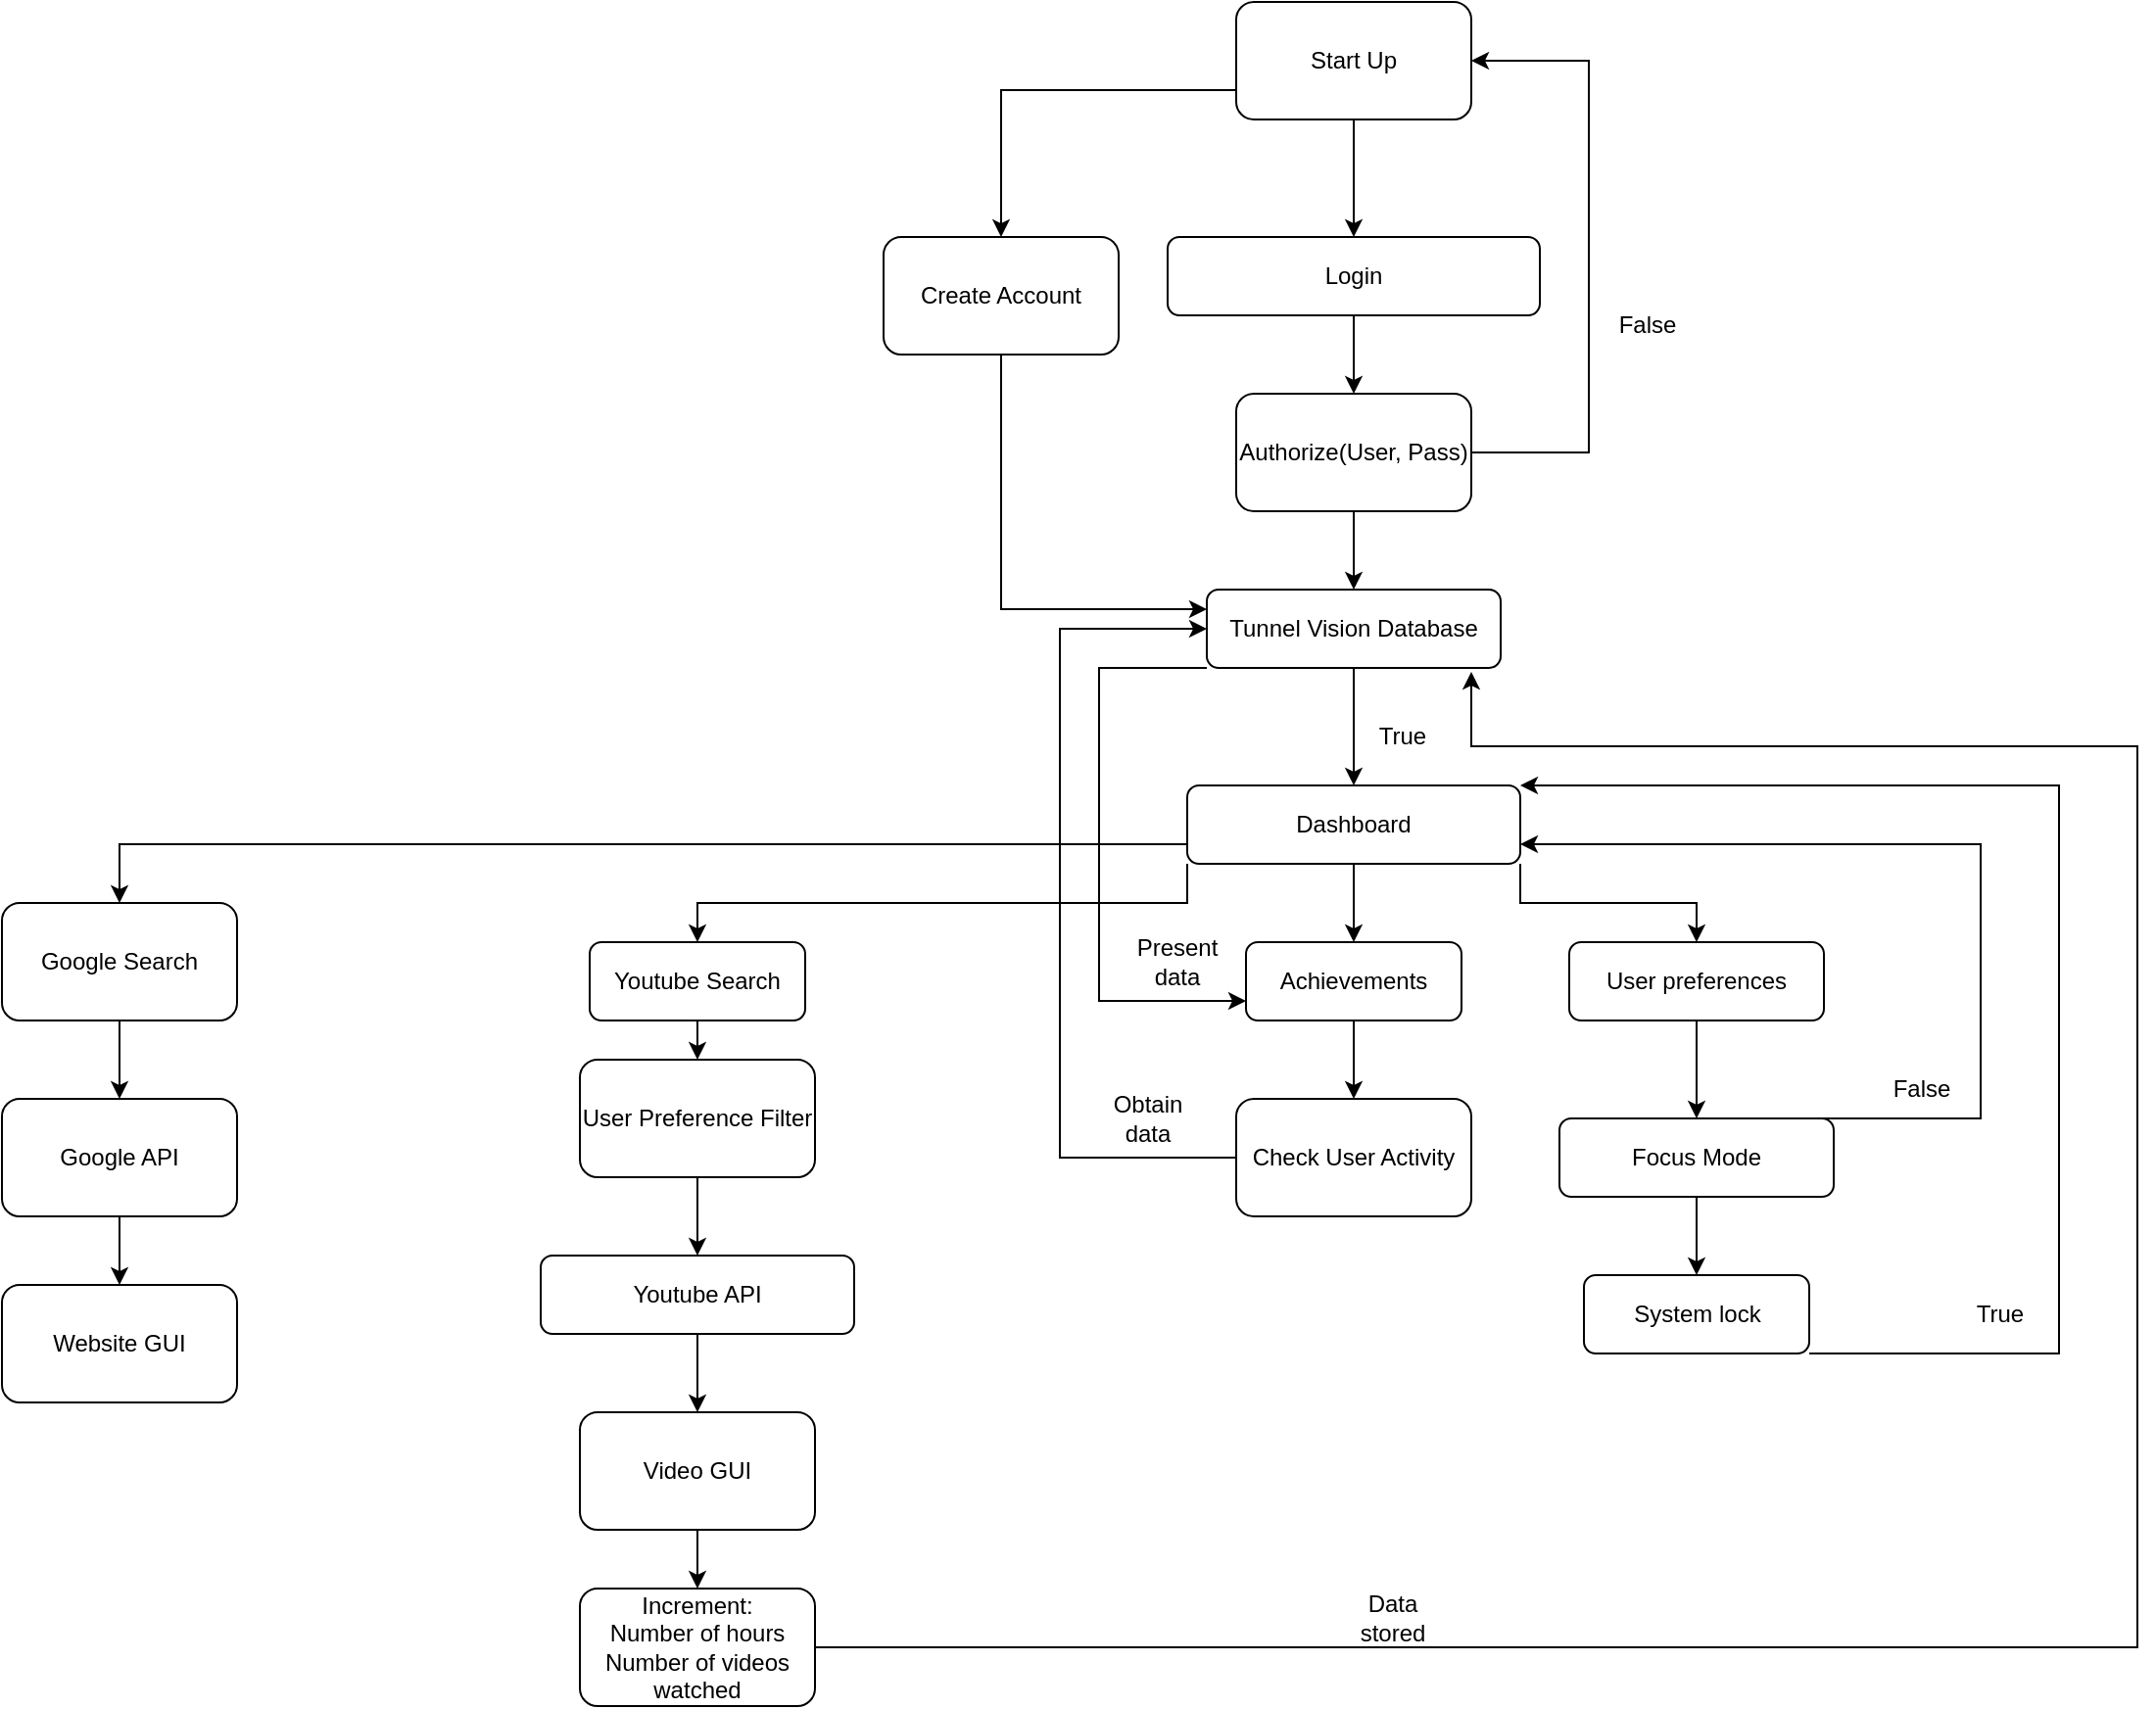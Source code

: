 <mxfile version="17.4.4" type="github">
  <diagram id="wo57OQt3RokD_6Ey0Yhy" name="Page-1">
    <mxGraphModel dx="2272" dy="794" grid="1" gridSize="10" guides="1" tooltips="1" connect="1" arrows="1" fold="1" page="1" pageScale="1" pageWidth="850" pageHeight="1100" math="0" shadow="0">
      <root>
        <mxCell id="0" />
        <mxCell id="1" parent="0" />
        <mxCell id="I9ENOJc9PiWE4n3-xbIR-3" value="Login" style="rounded=1;whiteSpace=wrap;html=1;" parent="1" vertex="1">
          <mxGeometry x="345" y="120" width="190" height="40" as="geometry" />
        </mxCell>
        <mxCell id="MXX2plmyNbQloIspur0T-24" style="edgeStyle=orthogonalEdgeStyle;rounded=0;orthogonalLoop=1;jettySize=auto;html=1;exitX=1;exitY=0.5;exitDx=0;exitDy=0;entryX=1;entryY=0.5;entryDx=0;entryDy=0;" edge="1" parent="1" source="MXX2plmyNbQloIspur0T-5" target="MXX2plmyNbQloIspur0T-3">
          <mxGeometry relative="1" as="geometry">
            <Array as="points">
              <mxPoint x="560" y="230" />
              <mxPoint x="560" y="30" />
            </Array>
          </mxGeometry>
        </mxCell>
        <mxCell id="MXX2plmyNbQloIspur0T-42" style="edgeStyle=orthogonalEdgeStyle;rounded=0;orthogonalLoop=1;jettySize=auto;html=1;exitX=0;exitY=1;exitDx=0;exitDy=0;entryX=0;entryY=0.75;entryDx=0;entryDy=0;" edge="1" parent="1" source="I9ENOJc9PiWE4n3-xbIR-4" target="I9ENOJc9PiWE4n3-xbIR-19">
          <mxGeometry relative="1" as="geometry">
            <Array as="points">
              <mxPoint x="310" y="340" />
              <mxPoint x="310" y="510" />
            </Array>
          </mxGeometry>
        </mxCell>
        <mxCell id="I9ENOJc9PiWE4n3-xbIR-4" value="Tunnel Vision Database" style="rounded=1;whiteSpace=wrap;html=1;" parent="1" vertex="1">
          <mxGeometry x="365" y="300" width="150" height="40" as="geometry" />
        </mxCell>
        <mxCell id="MXX2plmyNbQloIspur0T-44" style="edgeStyle=orthogonalEdgeStyle;rounded=0;orthogonalLoop=1;jettySize=auto;html=1;exitX=0.5;exitY=1;exitDx=0;exitDy=0;entryX=0.5;entryY=0;entryDx=0;entryDy=0;" edge="1" parent="1" source="I9ENOJc9PiWE4n3-xbIR-5" target="MXX2plmyNbQloIspur0T-43">
          <mxGeometry relative="1" as="geometry" />
        </mxCell>
        <mxCell id="I9ENOJc9PiWE4n3-xbIR-5" value="Youtube API" style="rounded=1;whiteSpace=wrap;html=1;" parent="1" vertex="1">
          <mxGeometry x="25" y="640" width="160" height="40" as="geometry" />
        </mxCell>
        <mxCell id="MXX2plmyNbQloIspur0T-14" style="edgeStyle=orthogonalEdgeStyle;rounded=0;orthogonalLoop=1;jettySize=auto;html=1;exitX=0.5;exitY=1;exitDx=0;exitDy=0;entryX=0.5;entryY=0;entryDx=0;entryDy=0;" edge="1" parent="1" source="I9ENOJc9PiWE4n3-xbIR-6" target="I9ENOJc9PiWE4n3-xbIR-19">
          <mxGeometry relative="1" as="geometry" />
        </mxCell>
        <mxCell id="MXX2plmyNbQloIspur0T-18" style="edgeStyle=orthogonalEdgeStyle;rounded=0;orthogonalLoop=1;jettySize=auto;html=1;exitX=0;exitY=1;exitDx=0;exitDy=0;" edge="1" parent="1" source="I9ENOJc9PiWE4n3-xbIR-6" target="I9ENOJc9PiWE4n3-xbIR-22">
          <mxGeometry relative="1" as="geometry" />
        </mxCell>
        <mxCell id="MXX2plmyNbQloIspur0T-20" style="edgeStyle=orthogonalEdgeStyle;rounded=0;orthogonalLoop=1;jettySize=auto;html=1;exitX=1;exitY=1;exitDx=0;exitDy=0;entryX=0.5;entryY=0;entryDx=0;entryDy=0;" edge="1" parent="1" source="I9ENOJc9PiWE4n3-xbIR-6" target="I9ENOJc9PiWE4n3-xbIR-16">
          <mxGeometry relative="1" as="geometry" />
        </mxCell>
        <mxCell id="MXX2plmyNbQloIspur0T-23" style="edgeStyle=orthogonalEdgeStyle;rounded=0;orthogonalLoop=1;jettySize=auto;html=1;exitX=0;exitY=0.75;exitDx=0;exitDy=0;" edge="1" parent="1" source="I9ENOJc9PiWE4n3-xbIR-6" target="MXX2plmyNbQloIspur0T-22">
          <mxGeometry relative="1" as="geometry" />
        </mxCell>
        <mxCell id="I9ENOJc9PiWE4n3-xbIR-6" value="Dashboard" style="rounded=1;whiteSpace=wrap;html=1;" parent="1" vertex="1">
          <mxGeometry x="355" y="400" width="170" height="40" as="geometry" />
        </mxCell>
        <mxCell id="I9ENOJc9PiWE4n3-xbIR-8" value="System lock" style="rounded=1;whiteSpace=wrap;html=1;" parent="1" vertex="1">
          <mxGeometry x="557.5" y="650" width="115" height="40" as="geometry" />
        </mxCell>
        <mxCell id="MXX2plmyNbQloIspur0T-13" style="edgeStyle=orthogonalEdgeStyle;rounded=0;orthogonalLoop=1;jettySize=auto;html=1;exitX=0.5;exitY=1;exitDx=0;exitDy=0;entryX=0.5;entryY=0;entryDx=0;entryDy=0;" edge="1" parent="1" source="I9ENOJc9PiWE4n3-xbIR-16" target="I9ENOJc9PiWE4n3-xbIR-7">
          <mxGeometry relative="1" as="geometry" />
        </mxCell>
        <mxCell id="I9ENOJc9PiWE4n3-xbIR-16" value="User preferences" style="rounded=1;whiteSpace=wrap;html=1;" parent="1" vertex="1">
          <mxGeometry x="550" y="480" width="130" height="40" as="geometry" />
        </mxCell>
        <mxCell id="MXX2plmyNbQloIspur0T-38" style="edgeStyle=orthogonalEdgeStyle;rounded=0;orthogonalLoop=1;jettySize=auto;html=1;exitX=0.5;exitY=1;exitDx=0;exitDy=0;entryX=0.5;entryY=0;entryDx=0;entryDy=0;" edge="1" parent="1" source="I9ENOJc9PiWE4n3-xbIR-19" target="MXX2plmyNbQloIspur0T-36">
          <mxGeometry relative="1" as="geometry" />
        </mxCell>
        <mxCell id="I9ENOJc9PiWE4n3-xbIR-19" value="Achievements" style="rounded=1;whiteSpace=wrap;html=1;" parent="1" vertex="1">
          <mxGeometry x="385" y="480" width="110" height="40" as="geometry" />
        </mxCell>
        <mxCell id="MXX2plmyNbQloIspur0T-34" style="edgeStyle=orthogonalEdgeStyle;rounded=0;orthogonalLoop=1;jettySize=auto;html=1;exitX=0.5;exitY=1;exitDx=0;exitDy=0;entryX=0.5;entryY=0;entryDx=0;entryDy=0;" edge="1" parent="1" source="I9ENOJc9PiWE4n3-xbIR-22" target="MXX2plmyNbQloIspur0T-33">
          <mxGeometry relative="1" as="geometry" />
        </mxCell>
        <mxCell id="I9ENOJc9PiWE4n3-xbIR-22" value="Youtube Search" style="rounded=1;whiteSpace=wrap;html=1;" parent="1" vertex="1">
          <mxGeometry x="50" y="480" width="110" height="40" as="geometry" />
        </mxCell>
        <mxCell id="MXX2plmyNbQloIspur0T-57" style="edgeStyle=orthogonalEdgeStyle;rounded=0;orthogonalLoop=1;jettySize=auto;html=1;exitX=0;exitY=0.75;exitDx=0;exitDy=0;entryX=0.5;entryY=0;entryDx=0;entryDy=0;" edge="1" parent="1" source="MXX2plmyNbQloIspur0T-3" target="MXX2plmyNbQloIspur0T-55">
          <mxGeometry relative="1" as="geometry" />
        </mxCell>
        <mxCell id="MXX2plmyNbQloIspur0T-3" value="Start Up" style="rounded=1;whiteSpace=wrap;html=1;" vertex="1" parent="1">
          <mxGeometry x="380" width="120" height="60" as="geometry" />
        </mxCell>
        <mxCell id="MXX2plmyNbQloIspur0T-4" value="" style="endArrow=classic;html=1;rounded=0;exitX=0.5;exitY=1;exitDx=0;exitDy=0;entryX=0.5;entryY=0;entryDx=0;entryDy=0;" edge="1" parent="1" source="MXX2plmyNbQloIspur0T-3" target="I9ENOJc9PiWE4n3-xbIR-3">
          <mxGeometry width="50" height="50" relative="1" as="geometry">
            <mxPoint x="400" y="220" as="sourcePoint" />
            <mxPoint x="450" y="170" as="targetPoint" />
          </mxGeometry>
        </mxCell>
        <mxCell id="MXX2plmyNbQloIspur0T-5" value="Authorize(User, Pass)" style="rounded=1;whiteSpace=wrap;html=1;" vertex="1" parent="1">
          <mxGeometry x="380" y="200" width="120" height="60" as="geometry" />
        </mxCell>
        <mxCell id="MXX2plmyNbQloIspur0T-6" value="" style="endArrow=classic;html=1;rounded=0;exitX=0.5;exitY=1;exitDx=0;exitDy=0;entryX=0.5;entryY=0;entryDx=0;entryDy=0;" edge="1" parent="1" source="I9ENOJc9PiWE4n3-xbIR-3" target="MXX2plmyNbQloIspur0T-5">
          <mxGeometry width="50" height="50" relative="1" as="geometry">
            <mxPoint x="400" y="220" as="sourcePoint" />
            <mxPoint x="450" y="170" as="targetPoint" />
          </mxGeometry>
        </mxCell>
        <mxCell id="MXX2plmyNbQloIspur0T-7" value="" style="endArrow=classic;html=1;rounded=0;exitX=0.5;exitY=1;exitDx=0;exitDy=0;entryX=0.5;entryY=0;entryDx=0;entryDy=0;" edge="1" parent="1" source="MXX2plmyNbQloIspur0T-5" target="I9ENOJc9PiWE4n3-xbIR-4">
          <mxGeometry width="50" height="50" relative="1" as="geometry">
            <mxPoint x="400" y="220" as="sourcePoint" />
            <mxPoint x="450" y="170" as="targetPoint" />
          </mxGeometry>
        </mxCell>
        <mxCell id="MXX2plmyNbQloIspur0T-8" value="" style="endArrow=classic;html=1;rounded=0;exitX=0.5;exitY=1;exitDx=0;exitDy=0;entryX=0.5;entryY=0;entryDx=0;entryDy=0;" edge="1" parent="1" source="I9ENOJc9PiWE4n3-xbIR-4" target="I9ENOJc9PiWE4n3-xbIR-6">
          <mxGeometry width="50" height="50" relative="1" as="geometry">
            <mxPoint x="400" y="220" as="sourcePoint" />
            <mxPoint x="450" y="170" as="targetPoint" />
          </mxGeometry>
        </mxCell>
        <mxCell id="I9ENOJc9PiWE4n3-xbIR-7" value="Focus Mode" style="rounded=1;whiteSpace=wrap;html=1;" parent="1" vertex="1">
          <mxGeometry x="545" y="570" width="140" height="40" as="geometry" />
        </mxCell>
        <mxCell id="MXX2plmyNbQloIspur0T-12" value="" style="endArrow=classic;html=1;rounded=0;exitX=0.5;exitY=1;exitDx=0;exitDy=0;entryX=0.5;entryY=0;entryDx=0;entryDy=0;" edge="1" parent="1" source="I9ENOJc9PiWE4n3-xbIR-7" target="I9ENOJc9PiWE4n3-xbIR-8">
          <mxGeometry width="50" height="50" relative="1" as="geometry">
            <mxPoint x="400" y="430" as="sourcePoint" />
            <mxPoint x="450" y="380" as="targetPoint" />
          </mxGeometry>
        </mxCell>
        <mxCell id="MXX2plmyNbQloIspur0T-16" value="True" style="text;html=1;strokeColor=none;fillColor=none;align=center;verticalAlign=middle;whiteSpace=wrap;rounded=0;" vertex="1" parent="1">
          <mxGeometry x="435" y="360" width="60" height="30" as="geometry" />
        </mxCell>
        <mxCell id="MXX2plmyNbQloIspur0T-17" value="False" style="text;html=1;strokeColor=none;fillColor=none;align=center;verticalAlign=middle;whiteSpace=wrap;rounded=0;" vertex="1" parent="1">
          <mxGeometry x="560" y="150" width="60" height="30" as="geometry" />
        </mxCell>
        <mxCell id="MXX2plmyNbQloIspur0T-31" style="edgeStyle=orthogonalEdgeStyle;rounded=0;orthogonalLoop=1;jettySize=auto;html=1;exitX=0.5;exitY=1;exitDx=0;exitDy=0;entryX=0.5;entryY=0;entryDx=0;entryDy=0;" edge="1" parent="1" source="MXX2plmyNbQloIspur0T-22" target="MXX2plmyNbQloIspur0T-30">
          <mxGeometry relative="1" as="geometry" />
        </mxCell>
        <mxCell id="MXX2plmyNbQloIspur0T-22" value="Google Search" style="rounded=1;whiteSpace=wrap;html=1;" vertex="1" parent="1">
          <mxGeometry x="-250" y="460" width="120" height="60" as="geometry" />
        </mxCell>
        <mxCell id="MXX2plmyNbQloIspur0T-25" value="" style="endArrow=classic;html=1;rounded=0;exitX=1;exitY=1;exitDx=0;exitDy=0;entryX=1;entryY=0;entryDx=0;entryDy=0;" edge="1" parent="1" source="I9ENOJc9PiWE4n3-xbIR-8" target="I9ENOJc9PiWE4n3-xbIR-6">
          <mxGeometry width="50" height="50" relative="1" as="geometry">
            <mxPoint x="400" y="430" as="sourcePoint" />
            <mxPoint x="450" y="380" as="targetPoint" />
            <Array as="points">
              <mxPoint x="800" y="690" />
              <mxPoint x="800" y="400" />
            </Array>
          </mxGeometry>
        </mxCell>
        <mxCell id="MXX2plmyNbQloIspur0T-26" value="" style="endArrow=classic;html=1;rounded=0;exitX=0.75;exitY=0;exitDx=0;exitDy=0;entryX=1;entryY=0.75;entryDx=0;entryDy=0;" edge="1" parent="1" source="I9ENOJc9PiWE4n3-xbIR-7" target="I9ENOJc9PiWE4n3-xbIR-6">
          <mxGeometry width="50" height="50" relative="1" as="geometry">
            <mxPoint x="400" y="430" as="sourcePoint" />
            <mxPoint x="650" y="520" as="targetPoint" />
            <Array as="points">
              <mxPoint x="760" y="570" />
              <mxPoint x="760" y="430" />
            </Array>
          </mxGeometry>
        </mxCell>
        <mxCell id="MXX2plmyNbQloIspur0T-27" value="True" style="text;html=1;strokeColor=none;fillColor=none;align=center;verticalAlign=middle;whiteSpace=wrap;rounded=0;" vertex="1" parent="1">
          <mxGeometry x="740" y="655" width="60" height="30" as="geometry" />
        </mxCell>
        <mxCell id="MXX2plmyNbQloIspur0T-28" value="False" style="text;html=1;strokeColor=none;fillColor=none;align=center;verticalAlign=middle;whiteSpace=wrap;rounded=0;" vertex="1" parent="1">
          <mxGeometry x="700" y="540" width="60" height="30" as="geometry" />
        </mxCell>
        <mxCell id="MXX2plmyNbQloIspur0T-46" style="edgeStyle=orthogonalEdgeStyle;rounded=0;orthogonalLoop=1;jettySize=auto;html=1;exitX=0.5;exitY=1;exitDx=0;exitDy=0;entryX=0.5;entryY=0;entryDx=0;entryDy=0;" edge="1" parent="1" source="MXX2plmyNbQloIspur0T-30" target="MXX2plmyNbQloIspur0T-45">
          <mxGeometry relative="1" as="geometry" />
        </mxCell>
        <mxCell id="MXX2plmyNbQloIspur0T-30" value="Google API" style="rounded=1;whiteSpace=wrap;html=1;" vertex="1" parent="1">
          <mxGeometry x="-250" y="560" width="120" height="60" as="geometry" />
        </mxCell>
        <mxCell id="MXX2plmyNbQloIspur0T-35" style="edgeStyle=orthogonalEdgeStyle;rounded=0;orthogonalLoop=1;jettySize=auto;html=1;exitX=0.5;exitY=1;exitDx=0;exitDy=0;entryX=0.5;entryY=0;entryDx=0;entryDy=0;" edge="1" parent="1" source="MXX2plmyNbQloIspur0T-33" target="I9ENOJc9PiWE4n3-xbIR-5">
          <mxGeometry relative="1" as="geometry" />
        </mxCell>
        <mxCell id="MXX2plmyNbQloIspur0T-33" value="User Preference Filter" style="rounded=1;whiteSpace=wrap;html=1;" vertex="1" parent="1">
          <mxGeometry x="45" y="540" width="120" height="60" as="geometry" />
        </mxCell>
        <mxCell id="MXX2plmyNbQloIspur0T-39" style="edgeStyle=orthogonalEdgeStyle;rounded=0;orthogonalLoop=1;jettySize=auto;html=1;exitX=0;exitY=0.5;exitDx=0;exitDy=0;entryX=0;entryY=0.5;entryDx=0;entryDy=0;" edge="1" parent="1" source="MXX2plmyNbQloIspur0T-36" target="I9ENOJc9PiWE4n3-xbIR-4">
          <mxGeometry relative="1" as="geometry">
            <Array as="points">
              <mxPoint x="290" y="590" />
              <mxPoint x="290" y="320" />
            </Array>
          </mxGeometry>
        </mxCell>
        <mxCell id="MXX2plmyNbQloIspur0T-36" value="Check User Activity" style="rounded=1;whiteSpace=wrap;html=1;" vertex="1" parent="1">
          <mxGeometry x="380" y="560" width="120" height="60" as="geometry" />
        </mxCell>
        <mxCell id="MXX2plmyNbQloIspur0T-50" style="edgeStyle=orthogonalEdgeStyle;rounded=0;orthogonalLoop=1;jettySize=auto;html=1;exitX=0.5;exitY=1;exitDx=0;exitDy=0;entryX=0.5;entryY=0;entryDx=0;entryDy=0;" edge="1" parent="1" source="MXX2plmyNbQloIspur0T-43" target="MXX2plmyNbQloIspur0T-47">
          <mxGeometry relative="1" as="geometry" />
        </mxCell>
        <mxCell id="MXX2plmyNbQloIspur0T-43" value="Video GUI" style="rounded=1;whiteSpace=wrap;html=1;" vertex="1" parent="1">
          <mxGeometry x="45" y="720" width="120" height="60" as="geometry" />
        </mxCell>
        <mxCell id="MXX2plmyNbQloIspur0T-45" value="Website GUI" style="rounded=1;whiteSpace=wrap;html=1;" vertex="1" parent="1">
          <mxGeometry x="-250" y="655" width="120" height="60" as="geometry" />
        </mxCell>
        <mxCell id="MXX2plmyNbQloIspur0T-51" style="edgeStyle=orthogonalEdgeStyle;rounded=0;orthogonalLoop=1;jettySize=auto;html=1;exitX=1;exitY=0.5;exitDx=0;exitDy=0;entryX=0.9;entryY=1.05;entryDx=0;entryDy=0;entryPerimeter=0;" edge="1" parent="1" source="MXX2plmyNbQloIspur0T-47" target="I9ENOJc9PiWE4n3-xbIR-4">
          <mxGeometry relative="1" as="geometry">
            <Array as="points">
              <mxPoint x="840" y="840" />
              <mxPoint x="840" y="380" />
              <mxPoint x="500" y="380" />
            </Array>
          </mxGeometry>
        </mxCell>
        <mxCell id="MXX2plmyNbQloIspur0T-47" value="Increment:&lt;br&gt;Number of hours&lt;br&gt;Number of videos watched&lt;br&gt;" style="rounded=1;whiteSpace=wrap;html=1;" vertex="1" parent="1">
          <mxGeometry x="45" y="810" width="120" height="60" as="geometry" />
        </mxCell>
        <mxCell id="MXX2plmyNbQloIspur0T-52" value="Data stored" style="text;html=1;strokeColor=none;fillColor=none;align=center;verticalAlign=middle;whiteSpace=wrap;rounded=0;" vertex="1" parent="1">
          <mxGeometry x="430" y="810" width="60" height="30" as="geometry" />
        </mxCell>
        <mxCell id="MXX2plmyNbQloIspur0T-53" value="Obtain data" style="text;html=1;strokeColor=none;fillColor=none;align=center;verticalAlign=middle;whiteSpace=wrap;rounded=0;" vertex="1" parent="1">
          <mxGeometry x="305" y="555" width="60" height="30" as="geometry" />
        </mxCell>
        <mxCell id="MXX2plmyNbQloIspur0T-54" value="Present data" style="text;html=1;strokeColor=none;fillColor=none;align=center;verticalAlign=middle;whiteSpace=wrap;rounded=0;" vertex="1" parent="1">
          <mxGeometry x="320" y="475" width="60" height="30" as="geometry" />
        </mxCell>
        <mxCell id="MXX2plmyNbQloIspur0T-56" style="edgeStyle=orthogonalEdgeStyle;rounded=0;orthogonalLoop=1;jettySize=auto;html=1;exitX=0.5;exitY=1;exitDx=0;exitDy=0;entryX=0;entryY=0.25;entryDx=0;entryDy=0;" edge="1" parent="1" source="MXX2plmyNbQloIspur0T-55" target="I9ENOJc9PiWE4n3-xbIR-4">
          <mxGeometry relative="1" as="geometry" />
        </mxCell>
        <mxCell id="MXX2plmyNbQloIspur0T-55" value="Create Account" style="rounded=1;whiteSpace=wrap;html=1;" vertex="1" parent="1">
          <mxGeometry x="200" y="120" width="120" height="60" as="geometry" />
        </mxCell>
      </root>
    </mxGraphModel>
  </diagram>
</mxfile>
